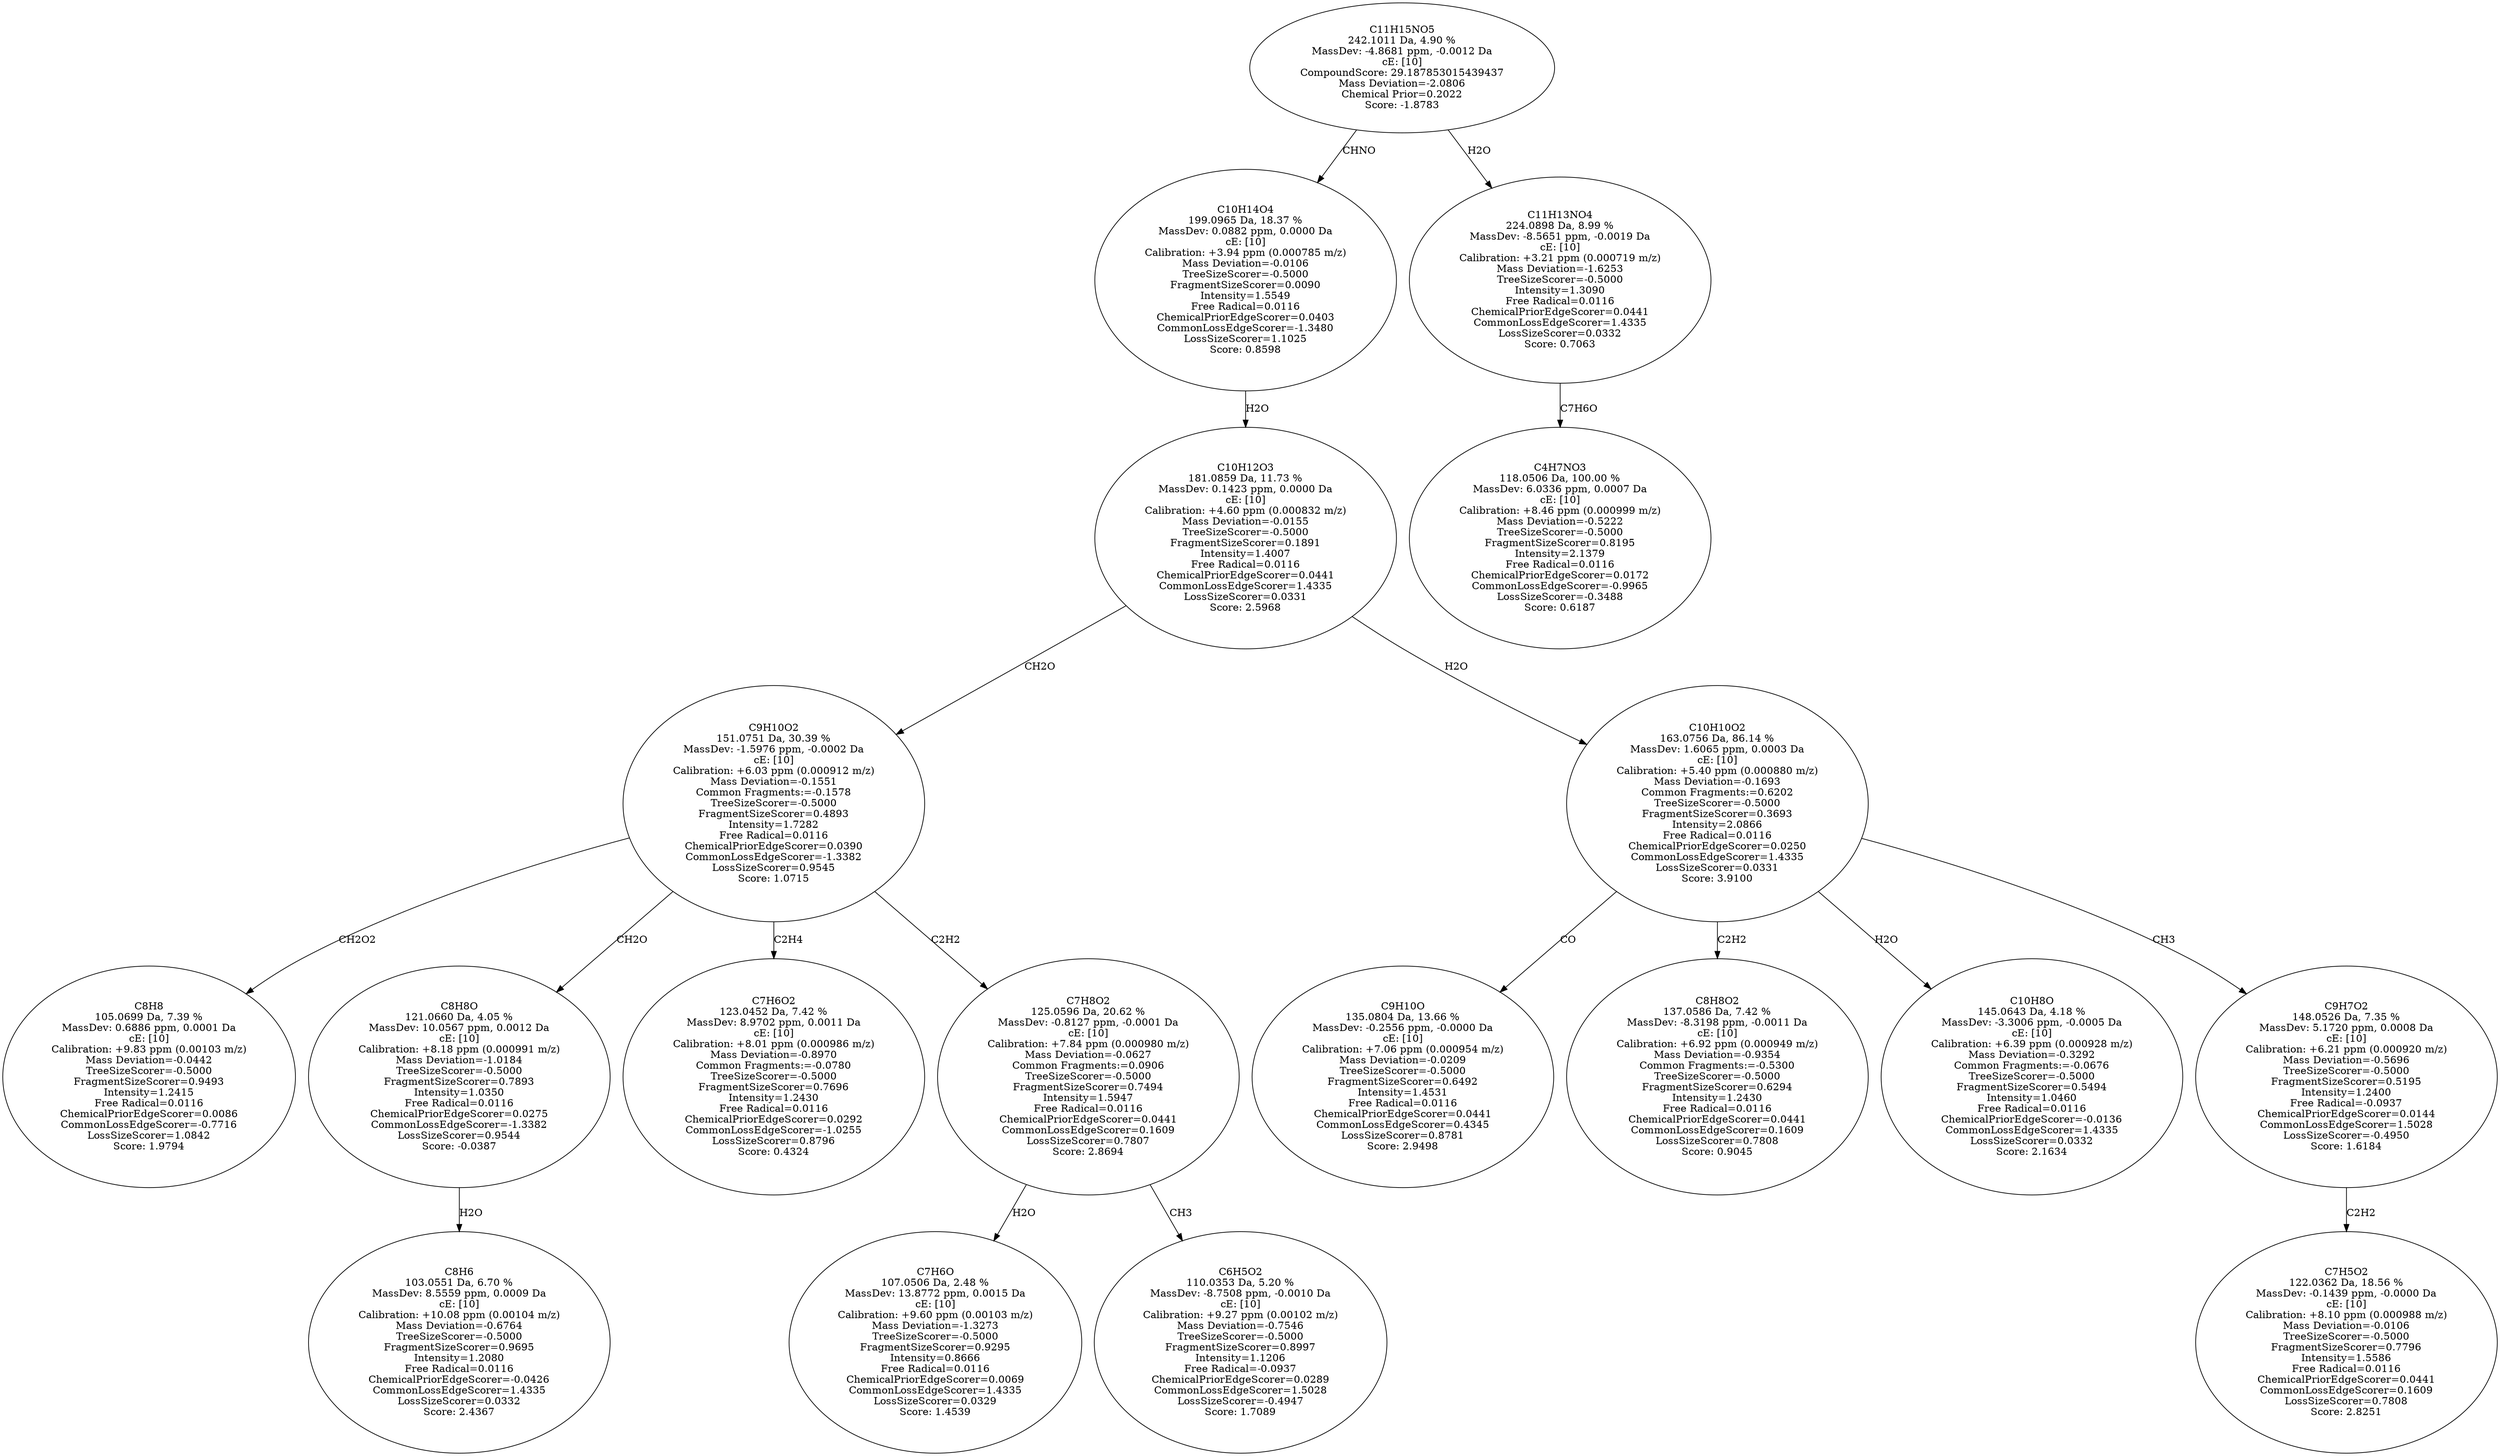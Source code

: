 strict digraph {
v1 [label="C8H8\n105.0699 Da, 7.39 %\nMassDev: 0.6886 ppm, 0.0001 Da\ncE: [10]\nCalibration: +9.83 ppm (0.00103 m/z)\nMass Deviation=-0.0442\nTreeSizeScorer=-0.5000\nFragmentSizeScorer=0.9493\nIntensity=1.2415\nFree Radical=0.0116\nChemicalPriorEdgeScorer=0.0086\nCommonLossEdgeScorer=-0.7716\nLossSizeScorer=1.0842\nScore: 1.9794"];
v2 [label="C8H6\n103.0551 Da, 6.70 %\nMassDev: 8.5559 ppm, 0.0009 Da\ncE: [10]\nCalibration: +10.08 ppm (0.00104 m/z)\nMass Deviation=-0.6764\nTreeSizeScorer=-0.5000\nFragmentSizeScorer=0.9695\nIntensity=1.2080\nFree Radical=0.0116\nChemicalPriorEdgeScorer=-0.0426\nCommonLossEdgeScorer=1.4335\nLossSizeScorer=0.0332\nScore: 2.4367"];
v3 [label="C8H8O\n121.0660 Da, 4.05 %\nMassDev: 10.0567 ppm, 0.0012 Da\ncE: [10]\nCalibration: +8.18 ppm (0.000991 m/z)\nMass Deviation=-1.0184\nTreeSizeScorer=-0.5000\nFragmentSizeScorer=0.7893\nIntensity=1.0350\nFree Radical=0.0116\nChemicalPriorEdgeScorer=0.0275\nCommonLossEdgeScorer=-1.3382\nLossSizeScorer=0.9544\nScore: -0.0387"];
v4 [label="C7H6O2\n123.0452 Da, 7.42 %\nMassDev: 8.9702 ppm, 0.0011 Da\ncE: [10]\nCalibration: +8.01 ppm (0.000986 m/z)\nMass Deviation=-0.8970\nCommon Fragments:=-0.0780\nTreeSizeScorer=-0.5000\nFragmentSizeScorer=0.7696\nIntensity=1.2430\nFree Radical=0.0116\nChemicalPriorEdgeScorer=0.0292\nCommonLossEdgeScorer=-1.0255\nLossSizeScorer=0.8796\nScore: 0.4324"];
v5 [label="C7H6O\n107.0506 Da, 2.48 %\nMassDev: 13.8772 ppm, 0.0015 Da\ncE: [10]\nCalibration: +9.60 ppm (0.00103 m/z)\nMass Deviation=-1.3273\nTreeSizeScorer=-0.5000\nFragmentSizeScorer=0.9295\nIntensity=0.8666\nFree Radical=0.0116\nChemicalPriorEdgeScorer=0.0069\nCommonLossEdgeScorer=1.4335\nLossSizeScorer=0.0329\nScore: 1.4539"];
v6 [label="C6H5O2\n110.0353 Da, 5.20 %\nMassDev: -8.7508 ppm, -0.0010 Da\ncE: [10]\nCalibration: +9.27 ppm (0.00102 m/z)\nMass Deviation=-0.7546\nTreeSizeScorer=-0.5000\nFragmentSizeScorer=0.8997\nIntensity=1.1206\nFree Radical=-0.0937\nChemicalPriorEdgeScorer=0.0289\nCommonLossEdgeScorer=1.5028\nLossSizeScorer=-0.4947\nScore: 1.7089"];
v7 [label="C7H8O2\n125.0596 Da, 20.62 %\nMassDev: -0.8127 ppm, -0.0001 Da\ncE: [10]\nCalibration: +7.84 ppm (0.000980 m/z)\nMass Deviation=-0.0627\nCommon Fragments:=0.0906\nTreeSizeScorer=-0.5000\nFragmentSizeScorer=0.7494\nIntensity=1.5947\nFree Radical=0.0116\nChemicalPriorEdgeScorer=0.0441\nCommonLossEdgeScorer=0.1609\nLossSizeScorer=0.7807\nScore: 2.8694"];
v8 [label="C9H10O2\n151.0751 Da, 30.39 %\nMassDev: -1.5976 ppm, -0.0002 Da\ncE: [10]\nCalibration: +6.03 ppm (0.000912 m/z)\nMass Deviation=-0.1551\nCommon Fragments:=-0.1578\nTreeSizeScorer=-0.5000\nFragmentSizeScorer=0.4893\nIntensity=1.7282\nFree Radical=0.0116\nChemicalPriorEdgeScorer=0.0390\nCommonLossEdgeScorer=-1.3382\nLossSizeScorer=0.9545\nScore: 1.0715"];
v9 [label="C9H10O\n135.0804 Da, 13.66 %\nMassDev: -0.2556 ppm, -0.0000 Da\ncE: [10]\nCalibration: +7.06 ppm (0.000954 m/z)\nMass Deviation=-0.0209\nTreeSizeScorer=-0.5000\nFragmentSizeScorer=0.6492\nIntensity=1.4531\nFree Radical=0.0116\nChemicalPriorEdgeScorer=0.0441\nCommonLossEdgeScorer=0.4345\nLossSizeScorer=0.8781\nScore: 2.9498"];
v10 [label="C8H8O2\n137.0586 Da, 7.42 %\nMassDev: -8.3198 ppm, -0.0011 Da\ncE: [10]\nCalibration: +6.92 ppm (0.000949 m/z)\nMass Deviation=-0.9354\nCommon Fragments:=-0.5300\nTreeSizeScorer=-0.5000\nFragmentSizeScorer=0.6294\nIntensity=1.2430\nFree Radical=0.0116\nChemicalPriorEdgeScorer=0.0441\nCommonLossEdgeScorer=0.1609\nLossSizeScorer=0.7808\nScore: 0.9045"];
v11 [label="C10H8O\n145.0643 Da, 4.18 %\nMassDev: -3.3006 ppm, -0.0005 Da\ncE: [10]\nCalibration: +6.39 ppm (0.000928 m/z)\nMass Deviation=-0.3292\nCommon Fragments:=-0.0676\nTreeSizeScorer=-0.5000\nFragmentSizeScorer=0.5494\nIntensity=1.0460\nFree Radical=0.0116\nChemicalPriorEdgeScorer=-0.0136\nCommonLossEdgeScorer=1.4335\nLossSizeScorer=0.0332\nScore: 2.1634"];
v12 [label="C7H5O2\n122.0362 Da, 18.56 %\nMassDev: -0.1439 ppm, -0.0000 Da\ncE: [10]\nCalibration: +8.10 ppm (0.000988 m/z)\nMass Deviation=-0.0106\nTreeSizeScorer=-0.5000\nFragmentSizeScorer=0.7796\nIntensity=1.5586\nFree Radical=0.0116\nChemicalPriorEdgeScorer=0.0441\nCommonLossEdgeScorer=0.1609\nLossSizeScorer=0.7808\nScore: 2.8251"];
v13 [label="C9H7O2\n148.0526 Da, 7.35 %\nMassDev: 5.1720 ppm, 0.0008 Da\ncE: [10]\nCalibration: +6.21 ppm (0.000920 m/z)\nMass Deviation=-0.5696\nTreeSizeScorer=-0.5000\nFragmentSizeScorer=0.5195\nIntensity=1.2400\nFree Radical=-0.0937\nChemicalPriorEdgeScorer=0.0144\nCommonLossEdgeScorer=1.5028\nLossSizeScorer=-0.4950\nScore: 1.6184"];
v14 [label="C10H10O2\n163.0756 Da, 86.14 %\nMassDev: 1.6065 ppm, 0.0003 Da\ncE: [10]\nCalibration: +5.40 ppm (0.000880 m/z)\nMass Deviation=-0.1693\nCommon Fragments:=0.6202\nTreeSizeScorer=-0.5000\nFragmentSizeScorer=0.3693\nIntensity=2.0866\nFree Radical=0.0116\nChemicalPriorEdgeScorer=0.0250\nCommonLossEdgeScorer=1.4335\nLossSizeScorer=0.0331\nScore: 3.9100"];
v15 [label="C10H12O3\n181.0859 Da, 11.73 %\nMassDev: 0.1423 ppm, 0.0000 Da\ncE: [10]\nCalibration: +4.60 ppm (0.000832 m/z)\nMass Deviation=-0.0155\nTreeSizeScorer=-0.5000\nFragmentSizeScorer=0.1891\nIntensity=1.4007\nFree Radical=0.0116\nChemicalPriorEdgeScorer=0.0441\nCommonLossEdgeScorer=1.4335\nLossSizeScorer=0.0331\nScore: 2.5968"];
v16 [label="C10H14O4\n199.0965 Da, 18.37 %\nMassDev: 0.0882 ppm, 0.0000 Da\ncE: [10]\nCalibration: +3.94 ppm (0.000785 m/z)\nMass Deviation=-0.0106\nTreeSizeScorer=-0.5000\nFragmentSizeScorer=0.0090\nIntensity=1.5549\nFree Radical=0.0116\nChemicalPriorEdgeScorer=0.0403\nCommonLossEdgeScorer=-1.3480\nLossSizeScorer=1.1025\nScore: 0.8598"];
v17 [label="C4H7NO3\n118.0506 Da, 100.00 %\nMassDev: 6.0336 ppm, 0.0007 Da\ncE: [10]\nCalibration: +8.46 ppm (0.000999 m/z)\nMass Deviation=-0.5222\nTreeSizeScorer=-0.5000\nFragmentSizeScorer=0.8195\nIntensity=2.1379\nFree Radical=0.0116\nChemicalPriorEdgeScorer=0.0172\nCommonLossEdgeScorer=-0.9965\nLossSizeScorer=-0.3488\nScore: 0.6187"];
v18 [label="C11H13NO4\n224.0898 Da, 8.99 %\nMassDev: -8.5651 ppm, -0.0019 Da\ncE: [10]\nCalibration: +3.21 ppm (0.000719 m/z)\nMass Deviation=-1.6253\nTreeSizeScorer=-0.5000\nIntensity=1.3090\nFree Radical=0.0116\nChemicalPriorEdgeScorer=0.0441\nCommonLossEdgeScorer=1.4335\nLossSizeScorer=0.0332\nScore: 0.7063"];
v19 [label="C11H15NO5\n242.1011 Da, 4.90 %\nMassDev: -4.8681 ppm, -0.0012 Da\ncE: [10]\nCompoundScore: 29.187853015439437\nMass Deviation=-2.0806\nChemical Prior=0.2022\nScore: -1.8783"];
v8 -> v1 [label="CH2O2"];
v3 -> v2 [label="H2O"];
v8 -> v3 [label="CH2O"];
v8 -> v4 [label="C2H4"];
v7 -> v5 [label="H2O"];
v7 -> v6 [label="CH3"];
v8 -> v7 [label="C2H2"];
v15 -> v8 [label="CH2O"];
v14 -> v9 [label="CO"];
v14 -> v10 [label="C2H2"];
v14 -> v11 [label="H2O"];
v13 -> v12 [label="C2H2"];
v14 -> v13 [label="CH3"];
v15 -> v14 [label="H2O"];
v16 -> v15 [label="H2O"];
v19 -> v16 [label="CHNO"];
v18 -> v17 [label="C7H6O"];
v19 -> v18 [label="H2O"];
}